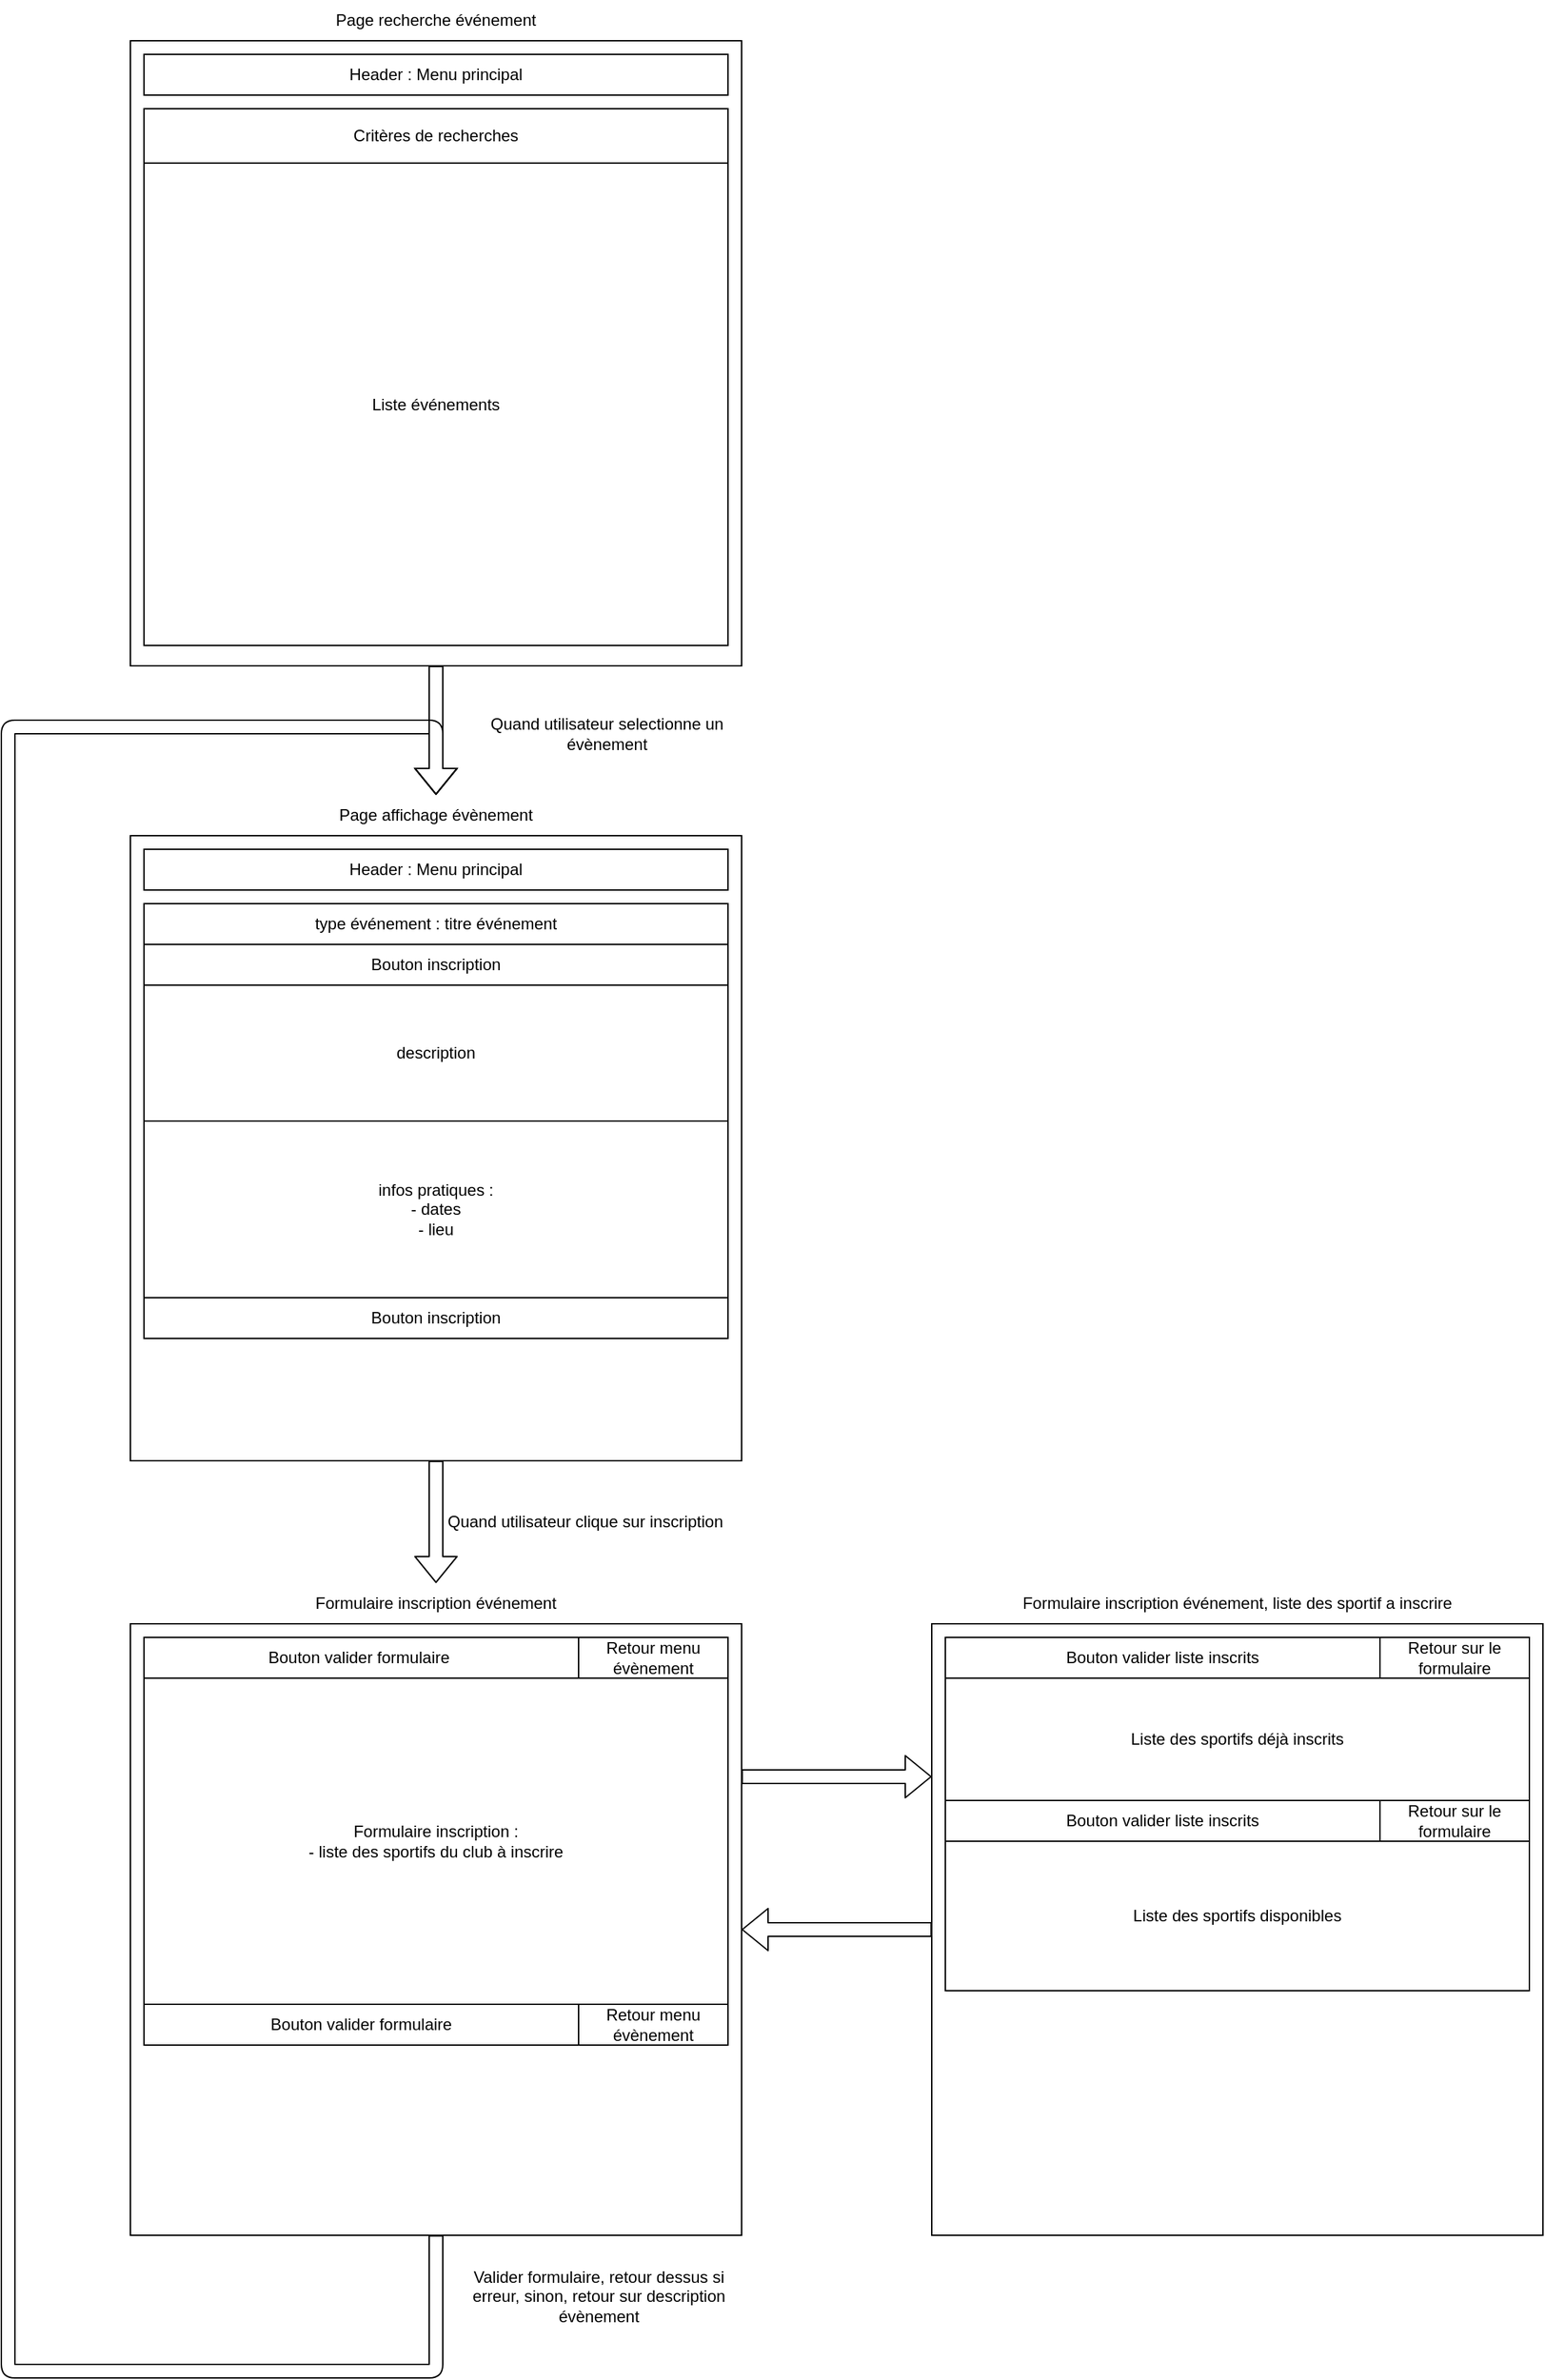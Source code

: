 <mxfile>
    <diagram id="i0MKW2CaPrxFXIp5ugUn" name="Page-1">
        <mxGraphModel dx="1460" dy="528" grid="1" gridSize="10" guides="1" tooltips="1" connect="1" arrows="1" fold="1" page="1" pageScale="1" pageWidth="850" pageHeight="1100" background="none" math="0" shadow="0">
            <root>
                <mxCell id="0"/>
                <mxCell id="1" parent="0"/>
                <mxCell id="2" value="" style="rounded=0;whiteSpace=wrap;html=1;" parent="1" vertex="1">
                    <mxGeometry x="20" y="35" width="450" height="460" as="geometry"/>
                </mxCell>
                <mxCell id="3" value="Header : Menu principal" style="rounded=0;whiteSpace=wrap;html=1;" parent="1" vertex="1">
                    <mxGeometry x="30" y="45" width="430" height="30" as="geometry"/>
                </mxCell>
                <mxCell id="5" value="Page recherche événement" style="text;html=1;strokeColor=none;fillColor=none;align=center;verticalAlign=middle;whiteSpace=wrap;rounded=0;" parent="1" vertex="1">
                    <mxGeometry x="20" y="5" width="450" height="30" as="geometry"/>
                </mxCell>
                <mxCell id="7" value="Critères de recherches" style="rounded=0;whiteSpace=wrap;html=1;" parent="1" vertex="1">
                    <mxGeometry x="30" y="85" width="430" height="40" as="geometry"/>
                </mxCell>
                <mxCell id="8" value="Liste événements" style="rounded=0;whiteSpace=wrap;html=1;" parent="1" vertex="1">
                    <mxGeometry x="30" y="125" width="430" height="355" as="geometry"/>
                </mxCell>
                <mxCell id="9" value="" style="rounded=0;whiteSpace=wrap;html=1;" parent="1" vertex="1">
                    <mxGeometry x="20" y="620" width="450" height="460" as="geometry"/>
                </mxCell>
                <mxCell id="10" value="Header : Menu principal" style="rounded=0;whiteSpace=wrap;html=1;" parent="1" vertex="1">
                    <mxGeometry x="30" y="630" width="430" height="30" as="geometry"/>
                </mxCell>
                <mxCell id="12" value="Page affichage évènement" style="text;html=1;strokeColor=none;fillColor=none;align=center;verticalAlign=middle;whiteSpace=wrap;rounded=0;" parent="1" vertex="1">
                    <mxGeometry x="20" y="590" width="450" height="30" as="geometry"/>
                </mxCell>
                <mxCell id="14" value="type événement : titre événement" style="rounded=0;whiteSpace=wrap;html=1;" parent="1" vertex="1">
                    <mxGeometry x="30" y="670" width="430" height="30" as="geometry"/>
                </mxCell>
                <mxCell id="15" value="description" style="rounded=0;whiteSpace=wrap;html=1;" parent="1" vertex="1">
                    <mxGeometry x="30" y="730" width="430" height="100" as="geometry"/>
                </mxCell>
                <mxCell id="16" value="infos pratiques :&lt;br&gt;- dates&lt;br&gt;- lieu&lt;br&gt;" style="rounded=0;whiteSpace=wrap;html=1;" parent="1" vertex="1">
                    <mxGeometry x="30" y="830" width="430" height="130" as="geometry"/>
                </mxCell>
                <mxCell id="17" value="Bouton inscription" style="rounded=0;whiteSpace=wrap;html=1;" parent="1" vertex="1">
                    <mxGeometry x="30" y="960" width="430" height="30" as="geometry"/>
                </mxCell>
                <mxCell id="18" value="" style="rounded=0;whiteSpace=wrap;html=1;" parent="1" vertex="1">
                    <mxGeometry x="20" y="1200" width="450" height="450" as="geometry"/>
                </mxCell>
                <mxCell id="19" value="Formulaire inscription événement" style="text;html=1;strokeColor=none;fillColor=none;align=center;verticalAlign=middle;whiteSpace=wrap;rounded=0;" parent="1" vertex="1">
                    <mxGeometry x="20" y="1170" width="450" height="30" as="geometry"/>
                </mxCell>
                <mxCell id="23" value="Formulaire inscription :&lt;br&gt;- liste des sportifs du club à inscrire" style="rounded=0;whiteSpace=wrap;html=1;" parent="1" vertex="1">
                    <mxGeometry x="30" y="1240" width="430" height="240" as="geometry"/>
                </mxCell>
                <mxCell id="24" value="Bouton valider formulaire" style="rounded=0;whiteSpace=wrap;html=1;" parent="1" vertex="1">
                    <mxGeometry x="30" y="1480" width="320" height="30" as="geometry"/>
                </mxCell>
                <mxCell id="25" value="" style="shape=flexArrow;endArrow=classic;html=1;exitX=0.5;exitY=1;exitDx=0;exitDy=0;edgeStyle=orthogonalEdgeStyle;" parent="1" source="18" edge="1">
                    <mxGeometry width="50" height="50" relative="1" as="geometry">
                        <mxPoint x="244.5" y="1670" as="sourcePoint"/>
                        <mxPoint x="245" y="590" as="targetPoint"/>
                        <Array as="points">
                            <mxPoint x="245" y="1750"/>
                            <mxPoint x="-70" y="1750"/>
                            <mxPoint x="-70" y="540"/>
                            <mxPoint x="245" y="540"/>
                        </Array>
                    </mxGeometry>
                </mxCell>
                <mxCell id="26" value="Valider formulaire, retour dessus si erreur, sinon, retour sur description évènement" style="text;html=1;strokeColor=none;fillColor=none;align=center;verticalAlign=middle;whiteSpace=wrap;rounded=0;" parent="1" vertex="1">
                    <mxGeometry x="260" y="1680" width="210" height="30" as="geometry"/>
                </mxCell>
                <mxCell id="27" value="" style="shape=flexArrow;endArrow=classic;html=1;exitX=0.5;exitY=1;exitDx=0;exitDy=0;" parent="1" source="9" target="19" edge="1">
                    <mxGeometry width="50" height="50" relative="1" as="geometry">
                        <mxPoint x="234.5" y="1100" as="sourcePoint"/>
                        <mxPoint x="234.5" y="1160" as="targetPoint"/>
                    </mxGeometry>
                </mxCell>
                <mxCell id="28" value="Quand utilisateur clique sur inscription" style="text;html=1;strokeColor=none;fillColor=none;align=center;verticalAlign=middle;whiteSpace=wrap;rounded=0;" parent="1" vertex="1">
                    <mxGeometry x="250" y="1110" width="210" height="30" as="geometry"/>
                </mxCell>
                <mxCell id="29" value="" style="rounded=0;whiteSpace=wrap;html=1;" parent="1" vertex="1">
                    <mxGeometry x="610" y="1200" width="450" height="450" as="geometry"/>
                </mxCell>
                <mxCell id="30" value="Formulaire inscription événement, liste des sportif a inscrire" style="text;html=1;strokeColor=none;fillColor=none;align=center;verticalAlign=middle;whiteSpace=wrap;rounded=0;" parent="1" vertex="1">
                    <mxGeometry x="610" y="1170" width="450" height="30" as="geometry"/>
                </mxCell>
                <mxCell id="31" value="Retour sur le formulaire" style="rounded=0;whiteSpace=wrap;html=1;" parent="1" vertex="1">
                    <mxGeometry x="940" y="1210" width="110" height="30" as="geometry"/>
                </mxCell>
                <mxCell id="34" value="Liste des sportifs disponibles" style="rounded=0;whiteSpace=wrap;html=1;" parent="1" vertex="1">
                    <mxGeometry x="620" y="1360" width="430" height="110" as="geometry"/>
                </mxCell>
                <mxCell id="35" value="Bouton valider liste inscrits" style="rounded=0;whiteSpace=wrap;html=1;" parent="1" vertex="1">
                    <mxGeometry x="620" y="1330" width="320" height="30" as="geometry"/>
                </mxCell>
                <mxCell id="36" value="Liste des sportifs déjà inscrits" style="rounded=0;whiteSpace=wrap;html=1;" parent="1" vertex="1">
                    <mxGeometry x="620" y="1240" width="430" height="90" as="geometry"/>
                </mxCell>
                <mxCell id="37" value="Bouton valider liste inscrits" style="rounded=0;whiteSpace=wrap;html=1;" parent="1" vertex="1">
                    <mxGeometry x="620" y="1210" width="320" height="30" as="geometry"/>
                </mxCell>
                <mxCell id="38" value="" style="shape=flexArrow;endArrow=classic;html=1;entryX=1;entryY=0.5;entryDx=0;entryDy=0;exitX=0;exitY=0.5;exitDx=0;exitDy=0;" parent="1" source="29" target="18" edge="1">
                    <mxGeometry width="50" height="50" relative="1" as="geometry">
                        <mxPoint x="590" y="1380" as="sourcePoint"/>
                        <mxPoint x="490" y="1380" as="targetPoint"/>
                    </mxGeometry>
                </mxCell>
                <mxCell id="39" value="" style="shape=flexArrow;endArrow=classic;html=1;exitX=1;exitY=0.25;exitDx=0;exitDy=0;entryX=0;entryY=0.25;entryDx=0;entryDy=0;" parent="1" source="18" target="29" edge="1">
                    <mxGeometry width="50" height="50" relative="1" as="geometry">
                        <mxPoint x="490" y="1330" as="sourcePoint"/>
                        <mxPoint x="590" y="1330" as="targetPoint"/>
                    </mxGeometry>
                </mxCell>
                <mxCell id="40" value="" style="shape=flexArrow;endArrow=classic;html=1;exitX=0.5;exitY=1;exitDx=0;exitDy=0;" parent="1" source="2" target="12" edge="1">
                    <mxGeometry width="50" height="50" relative="1" as="geometry">
                        <mxPoint x="250" y="510" as="sourcePoint"/>
                        <mxPoint x="250" y="580" as="targetPoint"/>
                    </mxGeometry>
                </mxCell>
                <mxCell id="41" value="Quand utilisateur selectionne un évènement" style="text;html=1;strokeColor=none;fillColor=none;align=center;verticalAlign=middle;whiteSpace=wrap;rounded=0;" parent="1" vertex="1">
                    <mxGeometry x="265.5" y="520" width="210" height="50" as="geometry"/>
                </mxCell>
                <mxCell id="42" value="Bouton inscription" style="rounded=0;whiteSpace=wrap;html=1;" parent="1" vertex="1">
                    <mxGeometry x="30" y="700" width="430" height="30" as="geometry"/>
                </mxCell>
                <mxCell id="43" value="Bouton valider formulaire&amp;nbsp;" style="rounded=0;whiteSpace=wrap;html=1;" vertex="1" parent="1">
                    <mxGeometry x="30" y="1210" width="320" height="30" as="geometry"/>
                </mxCell>
                <mxCell id="44" value="Retour sur le formulaire" style="rounded=0;whiteSpace=wrap;html=1;" vertex="1" parent="1">
                    <mxGeometry x="940" y="1330" width="110" height="30" as="geometry"/>
                </mxCell>
                <mxCell id="45" value="Retour menu évènement" style="rounded=0;whiteSpace=wrap;html=1;" vertex="1" parent="1">
                    <mxGeometry x="350" y="1210" width="110" height="30" as="geometry"/>
                </mxCell>
                <mxCell id="46" value="Retour menu évènement" style="rounded=0;whiteSpace=wrap;html=1;" vertex="1" parent="1">
                    <mxGeometry x="350" y="1480" width="110" height="30" as="geometry"/>
                </mxCell>
            </root>
        </mxGraphModel>
    </diagram>
</mxfile>